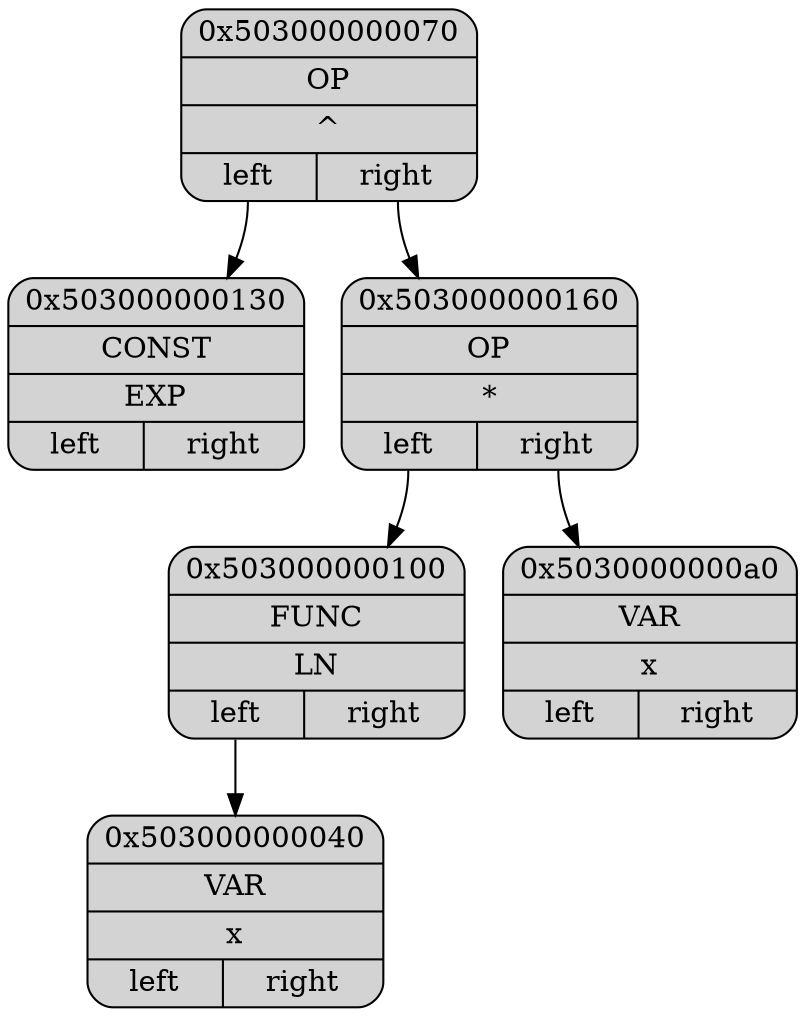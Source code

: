 digraph G
{
node[shape="record", style="rounded, filled"];

p0x503000000070[label = "{ <ptr> 0x503000000070 |<type> OP | <data>^| { <l>left|<r>right } }"];
p0x503000000130[label = "{ <ptr> 0x503000000130 |<type> CONST | <data>EXP| { <l>left|<r>right } }"];
p0x503000000160[label = "{ <ptr> 0x503000000160 |<type> OP | <data>*| { <l>left|<r>right } }"];
p0x503000000100[label = "{ <ptr> 0x503000000100 |<type> FUNC | <data>LN| { <l>left|<r>right } }"];
p0x503000000040[label = "{ <ptr> 0x503000000040 |<type> VAR | <data>x| { <l>left|<r>right } }"];
p0x5030000000a0[label = "{ <ptr> 0x5030000000a0 |<type> VAR | <data>x| { <l>left|<r>right } }"];

p0x503000000070:<l> -> p0x503000000130
p0x503000000070:<r> -> p0x503000000160
p0x503000000160:<l> -> p0x503000000100
p0x503000000100:<l> -> p0x503000000040
p0x503000000160:<r> -> p0x5030000000a0
}
